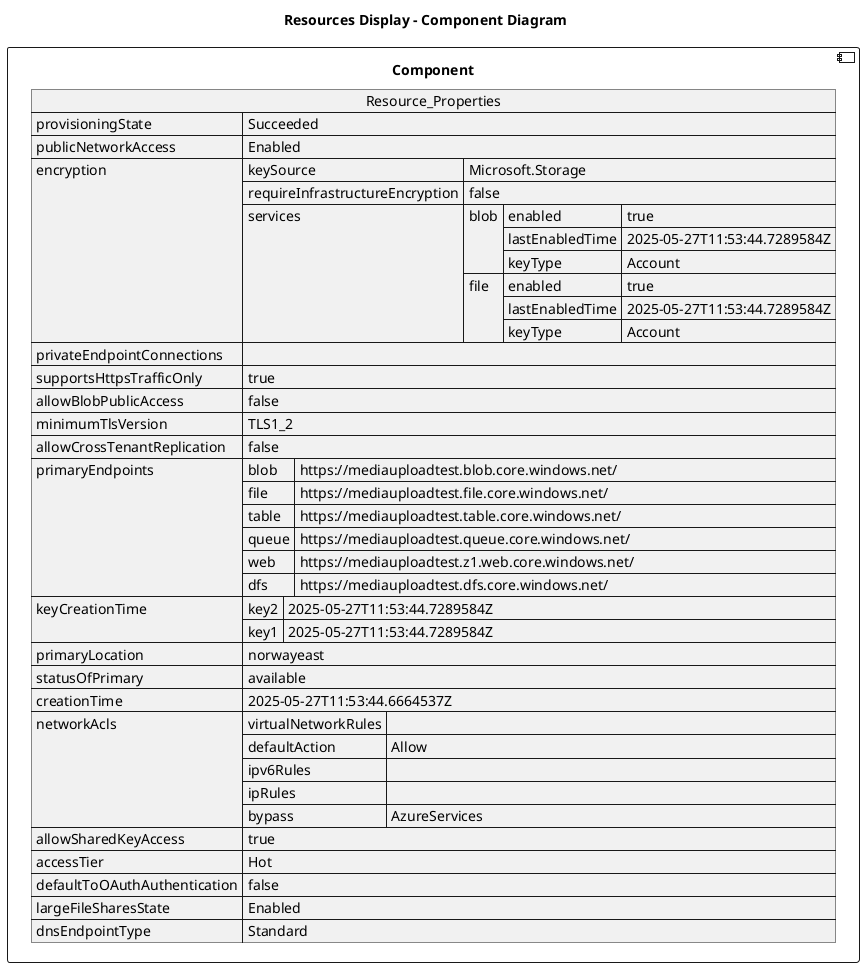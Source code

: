@startuml

title Resources Display - Component Diagram

component Component {

json  Resource_Properties {
  "provisioningState": "Succeeded",
  "publicNetworkAccess": "Enabled",
  "encryption": {
    "keySource": "Microsoft.Storage",
    "requireInfrastructureEncryption": false,
    "services": {
      "blob": {
        "enabled": true,
        "lastEnabledTime": "2025-05-27T11:53:44.7289584Z",
        "keyType": "Account"
      },
      "file": {
        "enabled": true,
        "lastEnabledTime": "2025-05-27T11:53:44.7289584Z",
        "keyType": "Account"
      }
    }
  },
  "privateEndpointConnections": [],
  "supportsHttpsTrafficOnly": true,
  "allowBlobPublicAccess": false,
  "minimumTlsVersion": "TLS1_2",
  "allowCrossTenantReplication": false,
  "primaryEndpoints": {
    "blob": "https://mediauploadtest.blob.core.windows.net/",
    "file": "https://mediauploadtest.file.core.windows.net/",
    "table": "https://mediauploadtest.table.core.windows.net/",
    "queue": "https://mediauploadtest.queue.core.windows.net/",
    "web": "https://mediauploadtest.z1.web.core.windows.net/",
    "dfs": "https://mediauploadtest.dfs.core.windows.net/"
  },
  "keyCreationTime": {
    "key2": "2025-05-27T11:53:44.7289584Z",
    "key1": "2025-05-27T11:53:44.7289584Z"
  },
  "primaryLocation": "norwayeast",
  "statusOfPrimary": "available",
  "creationTime": "2025-05-27T11:53:44.6664537Z",
  "networkAcls": {
    "virtualNetworkRules": [],
    "defaultAction": "Allow",
    "ipv6Rules": [],
    "ipRules": [],
    "bypass": "AzureServices"
  },
  "allowSharedKeyAccess": true,
  "accessTier": "Hot",
  "defaultToOAuthAuthentication": false,
  "largeFileSharesState": "Enabled",
  "dnsEndpointType": "Standard"
}
}
@enduml
